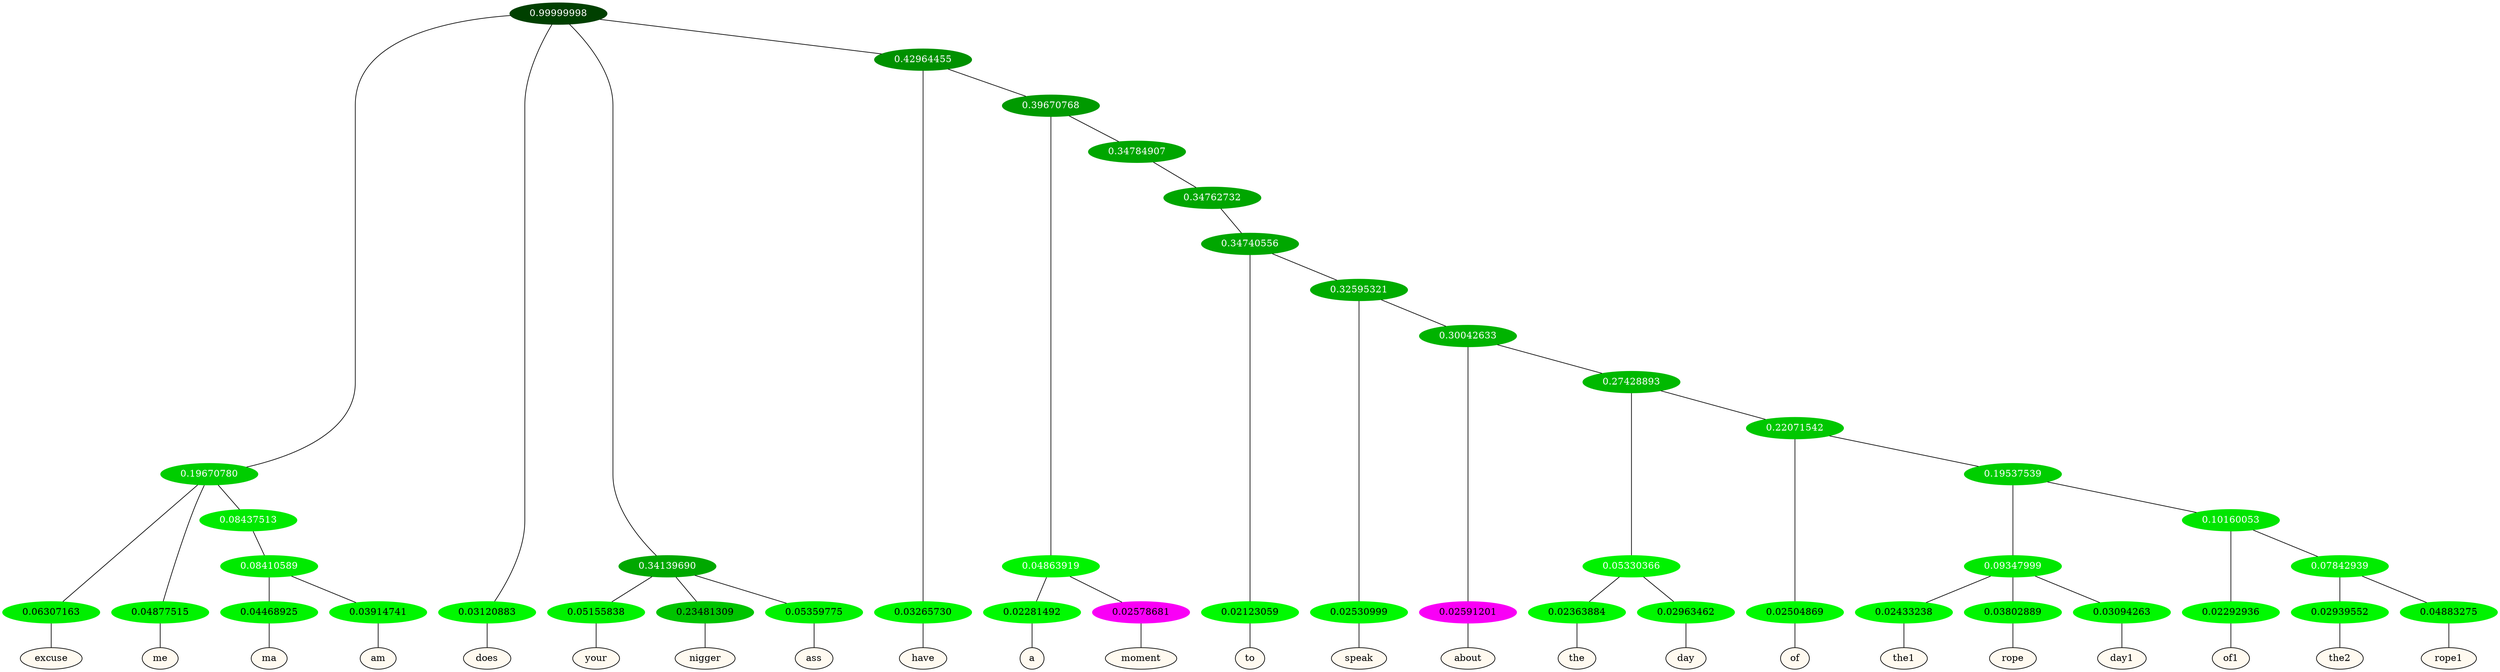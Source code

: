 graph {
	node [format=png height=0.15 nodesep=0.001 ordering=out overlap=prism overlap_scaling=0.01 ranksep=0.001 ratio=0.2 style=filled width=0.15]
	{
		rank=same
		a_w_5 [label=excuse color=black fillcolor=floralwhite style="filled,solid"]
		a_w_6 [label=me color=black fillcolor=floralwhite style="filled,solid"]
		a_w_16 [label=ma color=black fillcolor=floralwhite style="filled,solid"]
		a_w_17 [label=am color=black fillcolor=floralwhite style="filled,solid"]
		a_w_2 [label=does color=black fillcolor=floralwhite style="filled,solid"]
		a_w_8 [label=your color=black fillcolor=floralwhite style="filled,solid"]
		a_w_9 [label=nigger color=black fillcolor=floralwhite style="filled,solid"]
		a_w_10 [label=ass color=black fillcolor=floralwhite style="filled,solid"]
		a_w_11 [label=have color=black fillcolor=floralwhite style="filled,solid"]
		a_w_18 [label=a color=black fillcolor=floralwhite style="filled,solid"]
		a_w_19 [label=moment color=black fillcolor=floralwhite style="filled,solid"]
		a_w_22 [label=to color=black fillcolor=floralwhite style="filled,solid"]
		a_w_24 [label=speak color=black fillcolor=floralwhite style="filled,solid"]
		a_w_26 [label=about color=black fillcolor=floralwhite style="filled,solid"]
		a_w_30 [label=the color=black fillcolor=floralwhite style="filled,solid"]
		a_w_31 [label=day color=black fillcolor=floralwhite style="filled,solid"]
		a_w_32 [label=of color=black fillcolor=floralwhite style="filled,solid"]
		a_w_36 [label=the1 color=black fillcolor=floralwhite style="filled,solid"]
		a_w_37 [label=rope color=black fillcolor=floralwhite style="filled,solid"]
		a_w_38 [label=day1 color=black fillcolor=floralwhite style="filled,solid"]
		a_w_39 [label=of1 color=black fillcolor=floralwhite style="filled,solid"]
		a_w_41 [label=the2 color=black fillcolor=floralwhite style="filled,solid"]
		a_w_42 [label=rope1 color=black fillcolor=floralwhite style="filled,solid"]
	}
	a_n_5 -- a_w_5
	a_n_6 -- a_w_6
	a_n_16 -- a_w_16
	a_n_17 -- a_w_17
	a_n_2 -- a_w_2
	a_n_8 -- a_w_8
	a_n_9 -- a_w_9
	a_n_10 -- a_w_10
	a_n_11 -- a_w_11
	a_n_18 -- a_w_18
	a_n_19 -- a_w_19
	a_n_22 -- a_w_22
	a_n_24 -- a_w_24
	a_n_26 -- a_w_26
	a_n_30 -- a_w_30
	a_n_31 -- a_w_31
	a_n_32 -- a_w_32
	a_n_36 -- a_w_36
	a_n_37 -- a_w_37
	a_n_38 -- a_w_38
	a_n_39 -- a_w_39
	a_n_41 -- a_w_41
	a_n_42 -- a_w_42
	{
		rank=same
		a_n_5 [label=0.06307163 color="0.334 1.000 0.937" fontcolor=black]
		a_n_6 [label=0.04877515 color="0.334 1.000 0.951" fontcolor=black]
		a_n_16 [label=0.04468925 color="0.334 1.000 0.955" fontcolor=black]
		a_n_17 [label=0.03914741 color="0.334 1.000 0.961" fontcolor=black]
		a_n_2 [label=0.03120883 color="0.334 1.000 0.969" fontcolor=black]
		a_n_8 [label=0.05155838 color="0.334 1.000 0.948" fontcolor=black]
		a_n_9 [label=0.23481309 color="0.334 1.000 0.765" fontcolor=black]
		a_n_10 [label=0.05359775 color="0.334 1.000 0.946" fontcolor=black]
		a_n_11 [label=0.03265730 color="0.334 1.000 0.967" fontcolor=black]
		a_n_18 [label=0.02281492 color="0.334 1.000 0.977" fontcolor=black]
		a_n_19 [label=0.02578681 color="0.835 1.000 0.974" fontcolor=black]
		a_n_22 [label=0.02123059 color="0.334 1.000 0.979" fontcolor=black]
		a_n_24 [label=0.02530999 color="0.334 1.000 0.975" fontcolor=black]
		a_n_26 [label=0.02591201 color="0.835 1.000 0.974" fontcolor=black]
		a_n_30 [label=0.02363884 color="0.334 1.000 0.976" fontcolor=black]
		a_n_31 [label=0.02963462 color="0.334 1.000 0.970" fontcolor=black]
		a_n_32 [label=0.02504869 color="0.334 1.000 0.975" fontcolor=black]
		a_n_36 [label=0.02433238 color="0.334 1.000 0.976" fontcolor=black]
		a_n_37 [label=0.03802889 color="0.334 1.000 0.962" fontcolor=black]
		a_n_38 [label=0.03094263 color="0.334 1.000 0.969" fontcolor=black]
		a_n_39 [label=0.02292936 color="0.334 1.000 0.977" fontcolor=black]
		a_n_41 [label=0.02939552 color="0.334 1.000 0.971" fontcolor=black]
		a_n_42 [label=0.04883275 color="0.334 1.000 0.951" fontcolor=black]
	}
	a_n_0 [label=0.99999998 color="0.334 1.000 0.250" fontcolor=grey99]
	a_n_1 [label=0.19670780 color="0.334 1.000 0.803" fontcolor=grey99]
	a_n_0 -- a_n_1
	a_n_0 -- a_n_2
	a_n_3 [label=0.34139690 color="0.334 1.000 0.659" fontcolor=grey99]
	a_n_0 -- a_n_3
	a_n_4 [label=0.42964455 color="0.334 1.000 0.570" fontcolor=grey99]
	a_n_0 -- a_n_4
	a_n_1 -- a_n_5
	a_n_1 -- a_n_6
	a_n_7 [label=0.08437513 color="0.334 1.000 0.916" fontcolor=grey99]
	a_n_1 -- a_n_7
	a_n_3 -- a_n_8
	a_n_3 -- a_n_9
	a_n_3 -- a_n_10
	a_n_4 -- a_n_11
	a_n_12 [label=0.39670768 color="0.334 1.000 0.603" fontcolor=grey99]
	a_n_4 -- a_n_12
	a_n_13 [label=0.08410589 color="0.334 1.000 0.916" fontcolor=grey99]
	a_n_7 -- a_n_13
	a_n_14 [label=0.04863919 color="0.334 1.000 0.951" fontcolor=grey99]
	a_n_12 -- a_n_14
	a_n_15 [label=0.34784907 color="0.334 1.000 0.652" fontcolor=grey99]
	a_n_12 -- a_n_15
	a_n_13 -- a_n_16
	a_n_13 -- a_n_17
	a_n_14 -- a_n_18
	a_n_14 -- a_n_19
	a_n_20 [label=0.34762732 color="0.334 1.000 0.652" fontcolor=grey99]
	a_n_15 -- a_n_20
	a_n_21 [label=0.34740556 color="0.334 1.000 0.653" fontcolor=grey99]
	a_n_20 -- a_n_21
	a_n_21 -- a_n_22
	a_n_23 [label=0.32595321 color="0.334 1.000 0.674" fontcolor=grey99]
	a_n_21 -- a_n_23
	a_n_23 -- a_n_24
	a_n_25 [label=0.30042633 color="0.334 1.000 0.700" fontcolor=grey99]
	a_n_23 -- a_n_25
	a_n_25 -- a_n_26
	a_n_27 [label=0.27428893 color="0.334 1.000 0.726" fontcolor=grey99]
	a_n_25 -- a_n_27
	a_n_28 [label=0.05330366 color="0.334 1.000 0.947" fontcolor=grey99]
	a_n_27 -- a_n_28
	a_n_29 [label=0.22071542 color="0.334 1.000 0.779" fontcolor=grey99]
	a_n_27 -- a_n_29
	a_n_28 -- a_n_30
	a_n_28 -- a_n_31
	a_n_29 -- a_n_32
	a_n_33 [label=0.19537539 color="0.334 1.000 0.805" fontcolor=grey99]
	a_n_29 -- a_n_33
	a_n_34 [label=0.09347999 color="0.334 1.000 0.907" fontcolor=grey99]
	a_n_33 -- a_n_34
	a_n_35 [label=0.10160053 color="0.334 1.000 0.898" fontcolor=grey99]
	a_n_33 -- a_n_35
	a_n_34 -- a_n_36
	a_n_34 -- a_n_37
	a_n_34 -- a_n_38
	a_n_35 -- a_n_39
	a_n_40 [label=0.07842939 color="0.334 1.000 0.922" fontcolor=grey99]
	a_n_35 -- a_n_40
	a_n_40 -- a_n_41
	a_n_40 -- a_n_42
}

